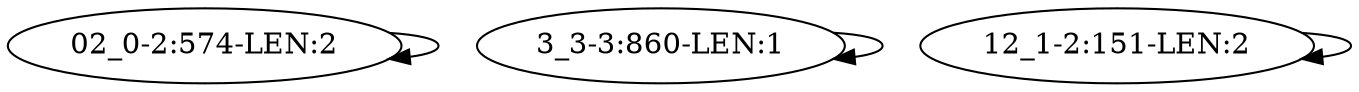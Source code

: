 digraph G {
    "02_0-2:574-LEN:2" -> "02_0-2:574-LEN:2";
    "3_3-3:860-LEN:1" -> "3_3-3:860-LEN:1";
    "12_1-2:151-LEN:2" -> "12_1-2:151-LEN:2";
}
